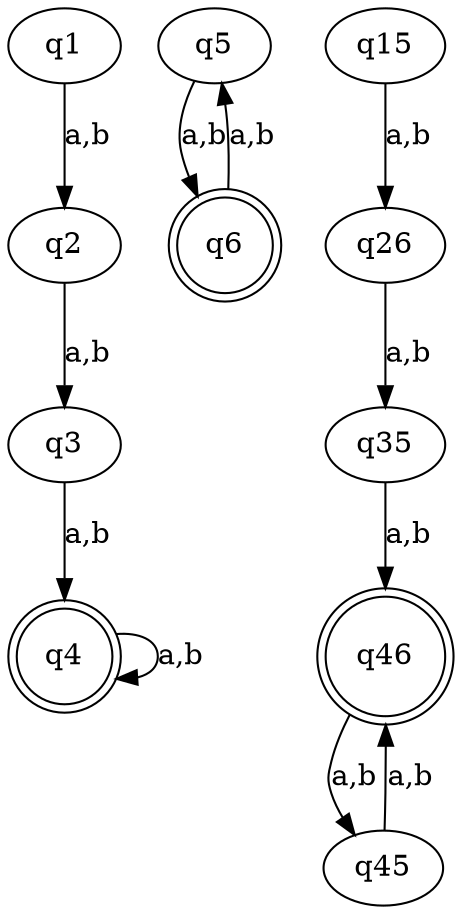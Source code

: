 digraph G2
{
    n1 [label = q1]
    n2 [label = q2]
    n3 [label = q3]
    n4 [label = q4 , shape = doublecircle]
	
    n1 -> n2 [label = "a,b"]
    n2 -> n3 [label = "a,b"]
    n3 -> n4 [label = "a,b"]
    n4 -> n4 [label = "a,b"]
	
    n5 [label = q5]
    n6 [label = q6, shape = doublecircle]
	
    n5 -> n6 [label = "a,b"]
    n6 -> n5 [label = "a,b"]
	
    n15 [label = q15]
    n26 [label = q26]
    n35 [label = q35]
    n45 [label = q45]
    n46 [label = q46, shape = doublecircle]
    

    n15 -> n26 [label = "a,b"]
    n26 -> n35 [label = "a,b"]
    n35 -> n46 [label = "a,b"]
    n45 -> n46 [label = "a,b"]
    n46 -> n45 [label = "a,b"]
}
